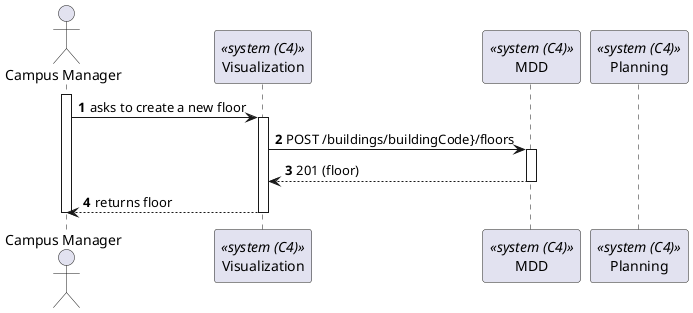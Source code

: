 @startuml process-view
autonumber

actor CM as "Campus Manager"
participant UI as "Visualization" <<system (C4)>>
participant MDD as "MDD" <<system (C4)>>
participant P as "Planning" <<system (C4)>>


activate CM

CM -> UI : asks to create a new floor
activate UI

UI -> MDD : POST /buildings/buildingCode}/floors
activate MDD
MDD --> UI : 201 (floor)
deactivate MDD

CM <-- UI : returns floor
deactivate UI

deactivate CM

@enduml

